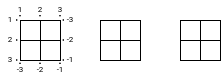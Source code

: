 <mxfile version="21.3.7" type="device">
  <diagram name="Page-1" id="iniuJWafJdbEQssZB0Gv">
    <mxGraphModel dx="168" dy="96" grid="1" gridSize="10" guides="1" tooltips="1" connect="1" arrows="1" fold="1" page="1" pageScale="1" pageWidth="827" pageHeight="1169" math="0" shadow="0">
      <root>
        <mxCell id="0" />
        <mxCell id="1" parent="0" />
        <mxCell id="r3LCG5irQomIW10Yj3tH-1" value="" style="rounded=0;whiteSpace=wrap;html=1;strokeWidth=0.5;" vertex="1" parent="1">
          <mxGeometry x="120" y="240" width="10" height="10" as="geometry" />
        </mxCell>
        <mxCell id="r3LCG5irQomIW10Yj3tH-2" value="" style="rounded=0;whiteSpace=wrap;html=1;strokeWidth=0.5;" vertex="1" parent="1">
          <mxGeometry x="130" y="240" width="10" height="10" as="geometry" />
        </mxCell>
        <mxCell id="r3LCG5irQomIW10Yj3tH-6" value="" style="rounded=0;whiteSpace=wrap;html=1;strokeWidth=0.5;" vertex="1" parent="1">
          <mxGeometry x="120" y="250" width="10" height="10" as="geometry" />
        </mxCell>
        <mxCell id="r3LCG5irQomIW10Yj3tH-7" value="" style="rounded=0;whiteSpace=wrap;html=1;strokeWidth=0.5;" vertex="1" parent="1">
          <mxGeometry x="130" y="250" width="10" height="10" as="geometry" />
        </mxCell>
        <mxCell id="r3LCG5irQomIW10Yj3tH-26" value="1" style="text;html=1;strokeColor=none;fillColor=none;align=center;verticalAlign=middle;whiteSpace=wrap;rounded=0;fontSize=4;fontFamily=Roboto;" vertex="1" parent="1">
          <mxGeometry x="115" y="230" width="10" height="10" as="geometry" />
        </mxCell>
        <mxCell id="r3LCG5irQomIW10Yj3tH-27" value="2" style="text;html=1;strokeColor=none;fillColor=none;align=center;verticalAlign=middle;whiteSpace=wrap;rounded=0;fontSize=4;fontFamily=Roboto;" vertex="1" parent="1">
          <mxGeometry x="125" y="230" width="10" height="10" as="geometry" />
        </mxCell>
        <mxCell id="r3LCG5irQomIW10Yj3tH-28" value="3" style="text;html=1;strokeColor=none;fillColor=none;align=center;verticalAlign=middle;whiteSpace=wrap;rounded=0;fontSize=4;fontFamily=Roboto;" vertex="1" parent="1">
          <mxGeometry x="135" y="230" width="10" height="10" as="geometry" />
        </mxCell>
        <mxCell id="r3LCG5irQomIW10Yj3tH-39" value="1" style="text;html=1;strokeColor=none;fillColor=none;align=center;verticalAlign=middle;whiteSpace=wrap;rounded=0;fontSize=4;fontFamily=Roboto;" vertex="1" parent="1">
          <mxGeometry x="110" y="235" width="10" height="10" as="geometry" />
        </mxCell>
        <mxCell id="r3LCG5irQomIW10Yj3tH-41" value="2" style="text;html=1;strokeColor=none;fillColor=none;align=center;verticalAlign=middle;whiteSpace=wrap;rounded=0;fontSize=4;fontFamily=Roboto;" vertex="1" parent="1">
          <mxGeometry x="110" y="245" width="10" height="10" as="geometry" />
        </mxCell>
        <mxCell id="r3LCG5irQomIW10Yj3tH-42" value="3" style="text;html=1;strokeColor=none;fillColor=none;align=center;verticalAlign=middle;whiteSpace=wrap;rounded=0;fontSize=4;fontFamily=Roboto;" vertex="1" parent="1">
          <mxGeometry x="110" y="255" width="10" height="10" as="geometry" />
        </mxCell>
        <mxCell id="r3LCG5irQomIW10Yj3tH-45" value="-3" style="text;html=1;strokeColor=none;fillColor=none;align=center;verticalAlign=middle;whiteSpace=wrap;rounded=0;fontSize=4;fontFamily=Roboto;" vertex="1" parent="1">
          <mxGeometry x="140" y="235" width="10" height="10" as="geometry" />
        </mxCell>
        <mxCell id="r3LCG5irQomIW10Yj3tH-46" value="-2" style="text;html=1;strokeColor=none;fillColor=none;align=center;verticalAlign=middle;whiteSpace=wrap;rounded=0;fontSize=4;fontFamily=Roboto;" vertex="1" parent="1">
          <mxGeometry x="140" y="245" width="10" height="10" as="geometry" />
        </mxCell>
        <mxCell id="r3LCG5irQomIW10Yj3tH-47" value="-1" style="text;html=1;strokeColor=none;fillColor=none;align=center;verticalAlign=middle;whiteSpace=wrap;rounded=0;fontSize=4;fontFamily=Roboto;" vertex="1" parent="1">
          <mxGeometry x="140" y="255" width="10" height="10" as="geometry" />
        </mxCell>
        <mxCell id="r3LCG5irQomIW10Yj3tH-48" value="-3" style="text;html=1;strokeColor=none;fillColor=none;align=center;verticalAlign=middle;whiteSpace=wrap;rounded=0;fontSize=4;fontFamily=Roboto;" vertex="1" parent="1">
          <mxGeometry x="115" y="260" width="10" height="10" as="geometry" />
        </mxCell>
        <mxCell id="r3LCG5irQomIW10Yj3tH-49" value="-2" style="text;html=1;strokeColor=none;fillColor=none;align=center;verticalAlign=middle;whiteSpace=wrap;rounded=0;fontSize=4;fontFamily=Roboto;" vertex="1" parent="1">
          <mxGeometry x="125" y="260" width="10" height="10" as="geometry" />
        </mxCell>
        <mxCell id="r3LCG5irQomIW10Yj3tH-50" value="-1" style="text;html=1;strokeColor=none;fillColor=none;align=center;verticalAlign=middle;whiteSpace=wrap;rounded=0;fontSize=4;fontFamily=Roboto;" vertex="1" parent="1">
          <mxGeometry x="135" y="260" width="10" height="10" as="geometry" />
        </mxCell>
        <mxCell id="r3LCG5irQomIW10Yj3tH-67" value="" style="rounded=0;whiteSpace=wrap;html=1;strokeWidth=0.5;" vertex="1" parent="1">
          <mxGeometry x="160" y="240" width="10" height="10" as="geometry" />
        </mxCell>
        <mxCell id="r3LCG5irQomIW10Yj3tH-68" value="" style="rounded=0;whiteSpace=wrap;html=1;strokeWidth=0.5;" vertex="1" parent="1">
          <mxGeometry x="170" y="240" width="10" height="10" as="geometry" />
        </mxCell>
        <mxCell id="r3LCG5irQomIW10Yj3tH-69" value="" style="rounded=0;whiteSpace=wrap;html=1;strokeWidth=0.5;" vertex="1" parent="1">
          <mxGeometry x="160" y="250" width="10" height="10" as="geometry" />
        </mxCell>
        <mxCell id="r3LCG5irQomIW10Yj3tH-70" value="" style="rounded=0;whiteSpace=wrap;html=1;strokeWidth=0.5;" vertex="1" parent="1">
          <mxGeometry x="170" y="250" width="10" height="10" as="geometry" />
        </mxCell>
        <mxCell id="r3LCG5irQomIW10Yj3tH-64" value="" style="triangle;whiteSpace=wrap;html=1;rotation=0;fillColor=#000000;strokeColor=none;" vertex="1" parent="1">
          <mxGeometry x="118" y="259.5" width="1" height="1" as="geometry" />
        </mxCell>
        <mxCell id="r3LCG5irQomIW10Yj3tH-65" value="" style="triangle;whiteSpace=wrap;html=1;rotation=0;fillColor=#000000;strokeColor=none;" vertex="1" parent="1">
          <mxGeometry x="118" y="249.5" width="1" height="1" as="geometry" />
        </mxCell>
        <mxCell id="r3LCG5irQomIW10Yj3tH-66" value="" style="triangle;whiteSpace=wrap;html=1;rotation=0;fillColor=#000000;strokeColor=none;" vertex="1" parent="1">
          <mxGeometry x="118" y="239.5" width="1" height="1" as="geometry" />
        </mxCell>
        <mxCell id="r3LCG5irQomIW10Yj3tH-51" value="" style="triangle;whiteSpace=wrap;html=1;rotation=90;fillColor=#000000;strokeColor=none;" vertex="1" parent="1">
          <mxGeometry x="119.5" y="237.5" width="1" height="1" as="geometry" />
        </mxCell>
        <mxCell id="r3LCG5irQomIW10Yj3tH-52" value="" style="triangle;whiteSpace=wrap;html=1;rotation=90;fillColor=#000000;strokeColor=none;" vertex="1" parent="1">
          <mxGeometry x="129.5" y="237.5" width="1" height="1" as="geometry" />
        </mxCell>
        <mxCell id="r3LCG5irQomIW10Yj3tH-53" value="" style="triangle;whiteSpace=wrap;html=1;rotation=90;fillColor=#000000;strokeColor=none;" vertex="1" parent="1">
          <mxGeometry x="139.5" y="237.5" width="1" height="1" as="geometry" />
        </mxCell>
        <mxCell id="r3LCG5irQomIW10Yj3tH-56" value="" style="triangle;whiteSpace=wrap;html=1;rotation=180;fillColor=#000000;strokeColor=none;" vertex="1" parent="1">
          <mxGeometry x="141" y="239.5" width="1" height="1" as="geometry" />
        </mxCell>
        <mxCell id="r3LCG5irQomIW10Yj3tH-57" value="" style="triangle;whiteSpace=wrap;html=1;rotation=180;fillColor=#000000;strokeColor=none;" vertex="1" parent="1">
          <mxGeometry x="141" y="249.5" width="1" height="1" as="geometry" />
        </mxCell>
        <mxCell id="r3LCG5irQomIW10Yj3tH-58" value="" style="triangle;whiteSpace=wrap;html=1;rotation=180;fillColor=#000000;strokeColor=none;" vertex="1" parent="1">
          <mxGeometry x="141" y="259.5" width="1" height="1" as="geometry" />
        </mxCell>
        <mxCell id="r3LCG5irQomIW10Yj3tH-60" value="" style="triangle;whiteSpace=wrap;html=1;rotation=-90;fillColor=#000000;strokeColor=none;" vertex="1" parent="1">
          <mxGeometry x="139.5" y="261" width="1" height="1" as="geometry" />
        </mxCell>
        <mxCell id="r3LCG5irQomIW10Yj3tH-61" value="" style="triangle;whiteSpace=wrap;html=1;rotation=-90;fillColor=#000000;strokeColor=none;" vertex="1" parent="1">
          <mxGeometry x="129.5" y="261" width="1" height="1" as="geometry" />
        </mxCell>
        <mxCell id="r3LCG5irQomIW10Yj3tH-62" value="" style="triangle;whiteSpace=wrap;html=1;rotation=-90;fillColor=#000000;strokeColor=none;" vertex="1" parent="1">
          <mxGeometry x="119.5" y="261" width="1" height="1" as="geometry" />
        </mxCell>
        <mxCell id="r3LCG5irQomIW10Yj3tH-71" value="" style="rounded=0;whiteSpace=wrap;html=1;strokeWidth=0.5;" vertex="1" parent="1">
          <mxGeometry x="200" y="240" width="10" height="10" as="geometry" />
        </mxCell>
        <mxCell id="r3LCG5irQomIW10Yj3tH-72" value="" style="rounded=0;whiteSpace=wrap;html=1;strokeWidth=0.5;" vertex="1" parent="1">
          <mxGeometry x="210" y="240" width="10" height="10" as="geometry" />
        </mxCell>
        <mxCell id="r3LCG5irQomIW10Yj3tH-73" value="" style="rounded=0;whiteSpace=wrap;html=1;strokeWidth=0.5;" vertex="1" parent="1">
          <mxGeometry x="200" y="250" width="10" height="10" as="geometry" />
        </mxCell>
        <mxCell id="r3LCG5irQomIW10Yj3tH-74" value="" style="rounded=0;whiteSpace=wrap;html=1;strokeWidth=0.5;" vertex="1" parent="1">
          <mxGeometry x="210" y="250" width="10" height="10" as="geometry" />
        </mxCell>
      </root>
    </mxGraphModel>
  </diagram>
</mxfile>

